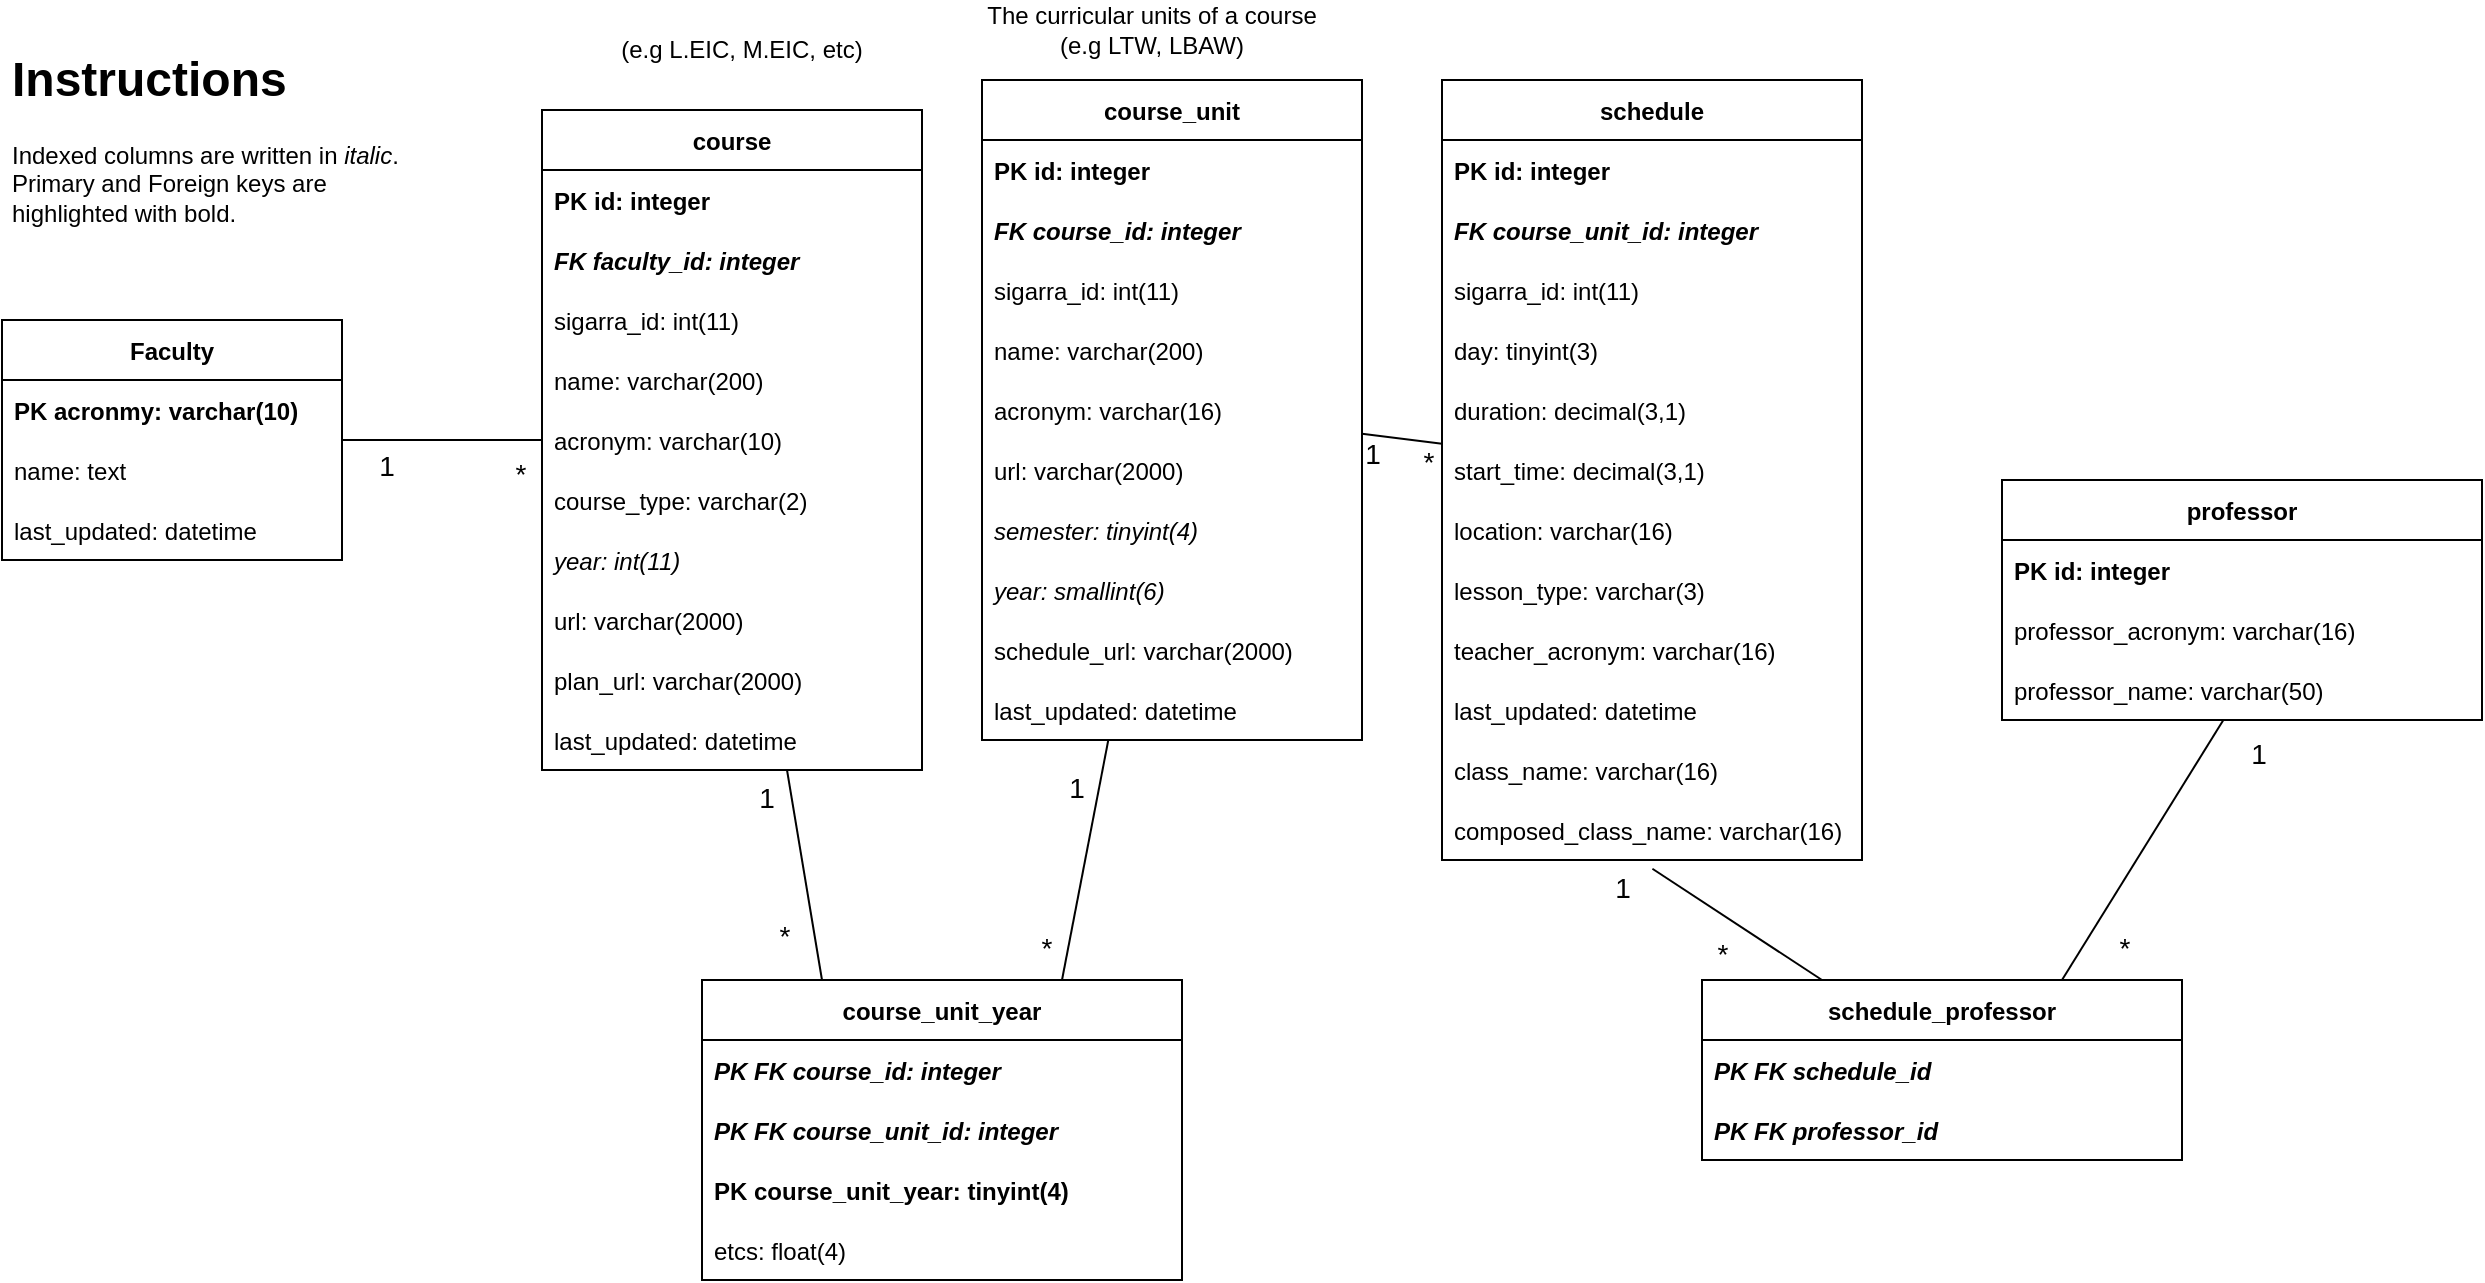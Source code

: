 <mxfile>
    <diagram id="CuWUCVB4PWwjptIz1WBI" name="Page-1">
        <mxGraphModel dx="1533" dy="284" grid="1" gridSize="10" guides="1" tooltips="1" connect="1" arrows="1" fold="1" page="1" pageScale="1" pageWidth="850" pageHeight="1100" math="0" shadow="0">
            <root>
                <mxCell id="0"/>
                <mxCell id="1" parent="0"/>
                <mxCell id="2" value="course_unit" style="swimlane;fontStyle=1;childLayout=stackLayout;horizontal=1;startSize=30;horizontalStack=0;resizeParent=1;resizeParentMax=0;resizeLast=0;collapsible=1;marginBottom=0;" parent="1" vertex="1">
                    <mxGeometry x="330" y="170" width="190" height="330" as="geometry"/>
                </mxCell>
                <mxCell id="3" value="PK id: integer" style="text;strokeColor=none;fillColor=none;align=left;verticalAlign=middle;spacingLeft=4;spacingRight=4;overflow=hidden;points=[[0,0.5],[1,0.5]];portConstraint=eastwest;rotatable=0;fontStyle=1" parent="2" vertex="1">
                    <mxGeometry y="30" width="190" height="30" as="geometry"/>
                </mxCell>
                <mxCell id="5" value="FK course_id: integer" style="text;strokeColor=none;fillColor=none;align=left;verticalAlign=middle;spacingLeft=4;spacingRight=4;overflow=hidden;points=[[0,0.5],[1,0.5]];portConstraint=eastwest;rotatable=0;fontStyle=3" parent="2" vertex="1">
                    <mxGeometry y="60" width="190" height="30" as="geometry"/>
                </mxCell>
                <mxCell id="4" value="sigarra_id: int(11)" style="text;strokeColor=none;fillColor=none;align=left;verticalAlign=middle;spacingLeft=4;spacingRight=4;overflow=hidden;points=[[0,0.5],[1,0.5]];portConstraint=eastwest;rotatable=0;fontStyle=0" parent="2" vertex="1">
                    <mxGeometry y="90" width="190" height="30" as="geometry"/>
                </mxCell>
                <mxCell id="8" value="name: varchar(200)" style="text;strokeColor=none;fillColor=none;align=left;verticalAlign=middle;spacingLeft=4;spacingRight=4;overflow=hidden;points=[[0,0.5],[1,0.5]];portConstraint=eastwest;rotatable=0;" parent="2" vertex="1">
                    <mxGeometry y="120" width="190" height="30" as="geometry"/>
                </mxCell>
                <mxCell id="9" value="acronym: varchar(16)" style="text;strokeColor=none;fillColor=none;align=left;verticalAlign=middle;spacingLeft=4;spacingRight=4;overflow=hidden;points=[[0,0.5],[1,0.5]];portConstraint=eastwest;rotatable=0;" parent="2" vertex="1">
                    <mxGeometry y="150" width="190" height="30" as="geometry"/>
                </mxCell>
                <mxCell id="10" value="url: varchar(2000)" style="text;strokeColor=none;fillColor=none;align=left;verticalAlign=middle;spacingLeft=4;spacingRight=4;overflow=hidden;points=[[0,0.5],[1,0.5]];portConstraint=eastwest;rotatable=0;" parent="2" vertex="1">
                    <mxGeometry y="180" width="190" height="30" as="geometry"/>
                </mxCell>
                <mxCell id="12" value="semester: tinyint(4)" style="text;strokeColor=none;fillColor=none;align=left;verticalAlign=middle;spacingLeft=4;spacingRight=4;overflow=hidden;points=[[0,0.5],[1,0.5]];portConstraint=eastwest;rotatable=0;fontStyle=2" parent="2" vertex="1">
                    <mxGeometry y="210" width="190" height="30" as="geometry"/>
                </mxCell>
                <mxCell id="13" value="year: smallint(6)" style="text;strokeColor=none;fillColor=none;align=left;verticalAlign=middle;spacingLeft=4;spacingRight=4;overflow=hidden;points=[[0,0.5],[1,0.5]];portConstraint=eastwest;rotatable=0;fontStyle=2" parent="2" vertex="1">
                    <mxGeometry y="240" width="190" height="30" as="geometry"/>
                </mxCell>
                <mxCell id="14" value="schedule_url: varchar(2000)" style="text;strokeColor=none;fillColor=none;align=left;verticalAlign=middle;spacingLeft=4;spacingRight=4;overflow=hidden;points=[[0,0.5],[1,0.5]];portConstraint=eastwest;rotatable=0;" parent="2" vertex="1">
                    <mxGeometry y="270" width="190" height="30" as="geometry"/>
                </mxCell>
                <mxCell id="15" value="last_updated: datetime" style="text;strokeColor=none;fillColor=none;align=left;verticalAlign=middle;spacingLeft=4;spacingRight=4;overflow=hidden;points=[[0,0.5],[1,0.5]];portConstraint=eastwest;rotatable=0;" parent="2" vertex="1">
                    <mxGeometry y="300" width="190" height="30" as="geometry"/>
                </mxCell>
                <mxCell id="7" value="The curricular units of a course (e.g LTW, LBAW)" style="text;html=1;strokeColor=none;fillColor=none;align=center;verticalAlign=middle;whiteSpace=wrap;rounded=0;" parent="1" vertex="1">
                    <mxGeometry x="330.0" y="130" width="170" height="30" as="geometry"/>
                </mxCell>
                <mxCell id="16" value="&lt;h1&gt;Instructions&lt;/h1&gt;&lt;p&gt;Indexed columns are written in &lt;i&gt;italic&lt;/i&gt;. Primary and Foreign keys are highlighted with bold.&amp;nbsp;&lt;span&gt;&amp;nbsp;&lt;/span&gt;&lt;/p&gt;" style="text;html=1;strokeColor=none;fillColor=none;spacing=5;spacingTop=-20;whiteSpace=wrap;overflow=hidden;rounded=0;" parent="1" vertex="1">
                    <mxGeometry x="-160" y="150" width="210" height="110" as="geometry"/>
                </mxCell>
                <mxCell id="29" style="edgeStyle=none;html=1;endArrow=none;endFill=0;" parent="1" source="17" target="2" edge="1">
                    <mxGeometry relative="1" as="geometry"/>
                </mxCell>
                <mxCell id="30" value="&lt;font style=&quot;font-size: 14px&quot;&gt;1&lt;/font&gt;" style="edgeLabel;html=1;align=center;verticalAlign=middle;resizable=0;points=[];" parent="29" vertex="1" connectable="0">
                    <mxGeometry x="0.861" y="3" relative="1" as="geometry">
                        <mxPoint x="2" y="7" as="offset"/>
                    </mxGeometry>
                </mxCell>
                <mxCell id="31" value="&lt;font style=&quot;font-size: 14px&quot;&gt;*&lt;/font&gt;" style="edgeLabel;html=1;align=center;verticalAlign=middle;resizable=0;points=[];" parent="29" vertex="1" connectable="0">
                    <mxGeometry x="-0.73" relative="1" as="geometry">
                        <mxPoint x="-2" y="10" as="offset"/>
                    </mxGeometry>
                </mxCell>
                <mxCell id="17" value="schedule" style="swimlane;fontStyle=1;childLayout=stackLayout;horizontal=1;startSize=30;horizontalStack=0;resizeParent=1;resizeParentMax=0;resizeLast=0;collapsible=1;marginBottom=0;" parent="1" vertex="1">
                    <mxGeometry x="560" y="170" width="210" height="390" as="geometry"/>
                </mxCell>
                <mxCell id="18" value="PK id: integer" style="text;strokeColor=none;fillColor=none;align=left;verticalAlign=middle;spacingLeft=4;spacingRight=4;overflow=hidden;points=[[0,0.5],[1,0.5]];portConstraint=eastwest;rotatable=0;fontStyle=1" parent="17" vertex="1">
                    <mxGeometry y="30" width="210" height="30" as="geometry"/>
                </mxCell>
                <mxCell id="25" value="FK course_unit_id: integer" style="text;strokeColor=none;fillColor=none;align=left;verticalAlign=middle;spacingLeft=4;spacingRight=4;overflow=hidden;points=[[0,0.5],[1,0.5]];portConstraint=eastwest;rotatable=0;fontStyle=3" parent="17" vertex="1">
                    <mxGeometry y="60" width="210" height="30" as="geometry"/>
                </mxCell>
                <mxCell id="81" value="sigarra_id: int(11)" style="text;strokeColor=none;fillColor=none;align=left;verticalAlign=middle;spacingLeft=4;spacingRight=4;overflow=hidden;points=[[0,0.5],[1,0.5]];portConstraint=eastwest;rotatable=0;fontStyle=0" vertex="1" parent="17">
                    <mxGeometry y="90" width="210" height="30" as="geometry"/>
                </mxCell>
                <mxCell id="19" value="day: tinyint(3)" style="text;strokeColor=none;fillColor=none;align=left;verticalAlign=middle;spacingLeft=4;spacingRight=4;overflow=hidden;points=[[0,0.5],[1,0.5]];portConstraint=eastwest;rotatable=0;" parent="17" vertex="1">
                    <mxGeometry y="120" width="210" height="30" as="geometry"/>
                </mxCell>
                <mxCell id="20" value="duration: decimal(3,1)" style="text;strokeColor=none;fillColor=none;align=left;verticalAlign=middle;spacingLeft=4;spacingRight=4;overflow=hidden;points=[[0,0.5],[1,0.5]];portConstraint=eastwest;rotatable=0;" parent="17" vertex="1">
                    <mxGeometry y="150" width="210" height="30" as="geometry"/>
                </mxCell>
                <mxCell id="21" value="start_time: decimal(3,1)" style="text;strokeColor=none;fillColor=none;align=left;verticalAlign=middle;spacingLeft=4;spacingRight=4;overflow=hidden;points=[[0,0.5],[1,0.5]];portConstraint=eastwest;rotatable=0;" parent="17" vertex="1">
                    <mxGeometry y="180" width="210" height="30" as="geometry"/>
                </mxCell>
                <mxCell id="22" value="location: varchar(16)" style="text;strokeColor=none;fillColor=none;align=left;verticalAlign=middle;spacingLeft=4;spacingRight=4;overflow=hidden;points=[[0,0.5],[1,0.5]];portConstraint=eastwest;rotatable=0;" parent="17" vertex="1">
                    <mxGeometry y="210" width="210" height="30" as="geometry"/>
                </mxCell>
                <mxCell id="23" value="lesson_type: varchar(3)" style="text;strokeColor=none;fillColor=none;align=left;verticalAlign=middle;spacingLeft=4;spacingRight=4;overflow=hidden;points=[[0,0.5],[1,0.5]];portConstraint=eastwest;rotatable=0;" parent="17" vertex="1">
                    <mxGeometry y="240" width="210" height="30" as="geometry"/>
                </mxCell>
                <mxCell id="24" value="teacher_acronym: varchar(16)" style="text;strokeColor=none;fillColor=none;align=left;verticalAlign=middle;spacingLeft=4;spacingRight=4;overflow=hidden;points=[[0,0.5],[1,0.5]];portConstraint=eastwest;rotatable=0;" parent="17" vertex="1">
                    <mxGeometry y="270" width="210" height="30" as="geometry"/>
                </mxCell>
                <mxCell id="26" value="last_updated: datetime" style="text;strokeColor=none;fillColor=none;align=left;verticalAlign=middle;spacingLeft=4;spacingRight=4;overflow=hidden;points=[[0,0.5],[1,0.5]];portConstraint=eastwest;rotatable=0;" parent="17" vertex="1">
                    <mxGeometry y="300" width="210" height="30" as="geometry"/>
                </mxCell>
                <mxCell id="27" value="class_name: varchar(16)" style="text;strokeColor=none;fillColor=none;align=left;verticalAlign=middle;spacingLeft=4;spacingRight=4;overflow=hidden;points=[[0,0.5],[1,0.5]];portConstraint=eastwest;rotatable=0;" parent="17" vertex="1">
                    <mxGeometry y="330" width="210" height="30" as="geometry"/>
                </mxCell>
                <mxCell id="28" value="composed_class_name: varchar(16)" style="text;strokeColor=none;fillColor=none;align=left;verticalAlign=middle;spacingLeft=4;spacingRight=4;overflow=hidden;points=[[0,0.5],[1,0.5]];portConstraint=eastwest;rotatable=0;" parent="17" vertex="1">
                    <mxGeometry y="360" width="210" height="30" as="geometry"/>
                </mxCell>
                <mxCell id="32" value="course" style="swimlane;fontStyle=1;childLayout=stackLayout;horizontal=1;startSize=30;horizontalStack=0;resizeParent=1;resizeParentMax=0;resizeLast=0;collapsible=1;marginBottom=0;" parent="1" vertex="1">
                    <mxGeometry x="110" y="185" width="190" height="330" as="geometry"/>
                </mxCell>
                <mxCell id="33" value="PK id: integer" style="text;strokeColor=none;fillColor=none;align=left;verticalAlign=middle;spacingLeft=4;spacingRight=4;overflow=hidden;points=[[0,0.5],[1,0.5]];portConstraint=eastwest;rotatable=0;fontStyle=1" parent="32" vertex="1">
                    <mxGeometry y="30" width="190" height="30" as="geometry"/>
                </mxCell>
                <mxCell id="35" value="FK faculty_id: integer" style="text;strokeColor=none;fillColor=none;align=left;verticalAlign=middle;spacingLeft=4;spacingRight=4;overflow=hidden;points=[[0,0.5],[1,0.5]];portConstraint=eastwest;rotatable=0;fontStyle=3" parent="32" vertex="1">
                    <mxGeometry y="60" width="190" height="30" as="geometry"/>
                </mxCell>
                <mxCell id="34" value="sigarra_id: int(11)" style="text;strokeColor=none;fillColor=none;align=left;verticalAlign=middle;spacingLeft=4;spacingRight=4;overflow=hidden;points=[[0,0.5],[1,0.5]];portConstraint=eastwest;rotatable=0;fontStyle=0" parent="32" vertex="1">
                    <mxGeometry y="90" width="190" height="30" as="geometry"/>
                </mxCell>
                <mxCell id="36" value="name: varchar(200)" style="text;strokeColor=none;fillColor=none;align=left;verticalAlign=middle;spacingLeft=4;spacingRight=4;overflow=hidden;points=[[0,0.5],[1,0.5]];portConstraint=eastwest;rotatable=0;fontStyle=0" parent="32" vertex="1">
                    <mxGeometry y="120" width="190" height="30" as="geometry"/>
                </mxCell>
                <mxCell id="37" value="acronym: varchar(10)" style="text;strokeColor=none;fillColor=none;align=left;verticalAlign=middle;spacingLeft=4;spacingRight=4;overflow=hidden;points=[[0,0.5],[1,0.5]];portConstraint=eastwest;rotatable=0;fontStyle=0" parent="32" vertex="1">
                    <mxGeometry y="150" width="190" height="30" as="geometry"/>
                </mxCell>
                <mxCell id="38" value="course_type: varchar(2)" style="text;strokeColor=none;fillColor=none;align=left;verticalAlign=middle;spacingLeft=4;spacingRight=4;overflow=hidden;points=[[0,0.5],[1,0.5]];portConstraint=eastwest;rotatable=0;fontStyle=0" parent="32" vertex="1">
                    <mxGeometry y="180" width="190" height="30" as="geometry"/>
                </mxCell>
                <mxCell id="39" value="year: int(11)" style="text;strokeColor=none;fillColor=none;align=left;verticalAlign=middle;spacingLeft=4;spacingRight=4;overflow=hidden;points=[[0,0.5],[1,0.5]];portConstraint=eastwest;rotatable=0;fontStyle=2" parent="32" vertex="1">
                    <mxGeometry y="210" width="190" height="30" as="geometry"/>
                </mxCell>
                <mxCell id="40" value="url: varchar(2000)" style="text;strokeColor=none;fillColor=none;align=left;verticalAlign=middle;spacingLeft=4;spacingRight=4;overflow=hidden;points=[[0,0.5],[1,0.5]];portConstraint=eastwest;rotatable=0;fontStyle=0" parent="32" vertex="1">
                    <mxGeometry y="240" width="190" height="30" as="geometry"/>
                </mxCell>
                <mxCell id="41" value="plan_url: varchar(2000)" style="text;strokeColor=none;fillColor=none;align=left;verticalAlign=middle;spacingLeft=4;spacingRight=4;overflow=hidden;points=[[0,0.5],[1,0.5]];portConstraint=eastwest;rotatable=0;fontStyle=0" parent="32" vertex="1">
                    <mxGeometry y="270" width="190" height="30" as="geometry"/>
                </mxCell>
                <mxCell id="42" value="last_updated: datetime" style="text;strokeColor=none;fillColor=none;align=left;verticalAlign=middle;spacingLeft=4;spacingRight=4;overflow=hidden;points=[[0,0.5],[1,0.5]];portConstraint=eastwest;rotatable=0;fontStyle=0" parent="32" vertex="1">
                    <mxGeometry y="300" width="190" height="30" as="geometry"/>
                </mxCell>
                <mxCell id="49" value="(e.g L.EIC, M.EIC, etc)" style="text;html=1;strokeColor=none;fillColor=none;align=center;verticalAlign=middle;whiteSpace=wrap;rounded=0;" parent="1" vertex="1">
                    <mxGeometry x="125.0" y="140" width="170" height="30" as="geometry"/>
                </mxCell>
                <mxCell id="61" style="edgeStyle=none;html=1;endArrow=none;endFill=0;" parent="1" source="50" target="32" edge="1">
                    <mxGeometry relative="1" as="geometry"/>
                </mxCell>
                <mxCell id="63" value="1" style="edgeLabel;html=1;align=center;verticalAlign=middle;resizable=0;points=[];fontSize=14;" parent="61" vertex="1" connectable="0">
                    <mxGeometry x="-0.4" y="-5" relative="1" as="geometry">
                        <mxPoint x="-8" y="8" as="offset"/>
                    </mxGeometry>
                </mxCell>
                <mxCell id="50" value="Faculty" style="swimlane;fontStyle=1;childLayout=stackLayout;horizontal=1;startSize=30;horizontalStack=0;resizeParent=1;resizeParentMax=0;resizeLast=0;collapsible=1;marginBottom=0;" parent="1" vertex="1">
                    <mxGeometry x="-160" y="290" width="170" height="120" as="geometry"/>
                </mxCell>
                <mxCell id="52" value="PK acronmy: varchar(10)" style="text;strokeColor=none;fillColor=none;align=left;verticalAlign=middle;spacingLeft=4;spacingRight=4;overflow=hidden;points=[[0,0.5],[1,0.5]];portConstraint=eastwest;rotatable=0;fontStyle=1" parent="50" vertex="1">
                    <mxGeometry y="30" width="170" height="30" as="geometry"/>
                </mxCell>
                <mxCell id="53" value="name: text" style="text;strokeColor=none;fillColor=none;align=left;verticalAlign=middle;spacingLeft=4;spacingRight=4;overflow=hidden;points=[[0,0.5],[1,0.5]];portConstraint=eastwest;rotatable=0;fontStyle=0" parent="50" vertex="1">
                    <mxGeometry y="60" width="170" height="30" as="geometry"/>
                </mxCell>
                <mxCell id="54" value="last_updated: datetime" style="text;strokeColor=none;fillColor=none;align=left;verticalAlign=middle;spacingLeft=4;spacingRight=4;overflow=hidden;points=[[0,0.5],[1,0.5]];portConstraint=eastwest;rotatable=0;fontStyle=0" parent="50" vertex="1">
                    <mxGeometry y="90" width="170" height="30" as="geometry"/>
                </mxCell>
                <mxCell id="64" value="*" style="edgeLabel;html=1;align=center;verticalAlign=middle;resizable=0;points=[];fontSize=14;" parent="1" vertex="1" connectable="0">
                    <mxGeometry x="102" y="364" as="geometry">
                        <mxPoint x="-3" y="3" as="offset"/>
                    </mxGeometry>
                </mxCell>
                <mxCell id="bfjoCroqlO3D03X-d8Di-65" value="course_unit_year" style="swimlane;fontStyle=1;childLayout=stackLayout;horizontal=1;startSize=30;horizontalStack=0;resizeParent=1;resizeParentMax=0;resizeLast=0;collapsible=1;marginBottom=0;" parent="1" vertex="1">
                    <mxGeometry x="190" y="620" width="240" height="150" as="geometry"/>
                </mxCell>
                <mxCell id="bfjoCroqlO3D03X-d8Di-66" value="PK FK course_id: integer" style="text;strokeColor=none;fillColor=none;align=left;verticalAlign=middle;spacingLeft=4;spacingRight=4;overflow=hidden;points=[[0,0.5],[1,0.5]];portConstraint=eastwest;rotatable=0;fontStyle=3" parent="bfjoCroqlO3D03X-d8Di-65" vertex="1">
                    <mxGeometry y="30" width="240" height="30" as="geometry"/>
                </mxCell>
                <mxCell id="bfjoCroqlO3D03X-d8Di-67" value="PK FK course_unit_id: integer" style="text;strokeColor=none;fillColor=none;align=left;verticalAlign=middle;spacingLeft=4;spacingRight=4;overflow=hidden;points=[[0,0.5],[1,0.5]];portConstraint=eastwest;rotatable=0;fontStyle=3" parent="bfjoCroqlO3D03X-d8Di-65" vertex="1">
                    <mxGeometry y="60" width="240" height="30" as="geometry"/>
                </mxCell>
                <mxCell id="bfjoCroqlO3D03X-d8Di-68" value="PK course_unit_year: tinyint(4)" style="text;strokeColor=none;fillColor=none;align=left;verticalAlign=middle;spacingLeft=4;spacingRight=4;overflow=hidden;points=[[0,0.5],[1,0.5]];portConstraint=eastwest;rotatable=0;fontStyle=1" parent="bfjoCroqlO3D03X-d8Di-65" vertex="1">
                    <mxGeometry y="90" width="240" height="30" as="geometry"/>
                </mxCell>
                <mxCell id="80" value="etcs: float(4) " style="text;strokeColor=none;fillColor=none;align=left;verticalAlign=middle;spacingLeft=4;spacingRight=4;overflow=hidden;points=[[0,0.5],[1,0.5]];portConstraint=eastwest;rotatable=0;fontStyle=0" vertex="1" parent="bfjoCroqlO3D03X-d8Di-65">
                    <mxGeometry y="120" width="240" height="30" as="geometry"/>
                </mxCell>
                <mxCell id="bfjoCroqlO3D03X-d8Di-77" value="" style="endArrow=none;html=1;rounded=0;exitX=0.25;exitY=0;exitDx=0;exitDy=0;" parent="1" source="bfjoCroqlO3D03X-d8Di-65" target="32" edge="1">
                    <mxGeometry width="50" height="50" relative="1" as="geometry">
                        <mxPoint x="150" y="580" as="sourcePoint"/>
                        <mxPoint x="200" y="530" as="targetPoint"/>
                    </mxGeometry>
                </mxCell>
                <mxCell id="bfjoCroqlO3D03X-d8Di-79" value="1" style="edgeLabel;html=1;align=center;verticalAlign=middle;resizable=0;points=[];fontSize=14;" parent="bfjoCroqlO3D03X-d8Di-77" vertex="1" connectable="0">
                    <mxGeometry x="0.735" relative="1" as="geometry">
                        <mxPoint x="-13" as="offset"/>
                    </mxGeometry>
                </mxCell>
                <mxCell id="bfjoCroqlO3D03X-d8Di-81" value="*" style="edgeLabel;html=1;align=center;verticalAlign=middle;resizable=0;points=[];fontSize=14;" parent="bfjoCroqlO3D03X-d8Di-77" vertex="1" connectable="0">
                    <mxGeometry x="-0.59" y="-2" relative="1" as="geometry">
                        <mxPoint x="-18" as="offset"/>
                    </mxGeometry>
                </mxCell>
                <mxCell id="bfjoCroqlO3D03X-d8Di-78" value="" style="endArrow=none;html=1;rounded=0;exitX=0.75;exitY=0;exitDx=0;exitDy=0;" parent="1" source="bfjoCroqlO3D03X-d8Di-65" target="2" edge="1">
                    <mxGeometry width="50" height="50" relative="1" as="geometry">
                        <mxPoint x="299" y="630" as="sourcePoint"/>
                        <mxPoint x="263" y="525" as="targetPoint"/>
                    </mxGeometry>
                </mxCell>
                <mxCell id="bfjoCroqlO3D03X-d8Di-82" value="1" style="edgeLabel;html=1;align=center;verticalAlign=middle;resizable=0;points=[];fontSize=14;" parent="bfjoCroqlO3D03X-d8Di-78" vertex="1" connectable="0">
                    <mxGeometry x="0.604" y="-1" relative="1" as="geometry">
                        <mxPoint x="-13" as="offset"/>
                    </mxGeometry>
                </mxCell>
                <mxCell id="bfjoCroqlO3D03X-d8Di-83" value="*" style="edgeLabel;html=1;align=center;verticalAlign=middle;resizable=0;points=[];fontSize=14;" parent="bfjoCroqlO3D03X-d8Di-78" vertex="1" connectable="0">
                    <mxGeometry x="-0.611" y="3" relative="1" as="geometry">
                        <mxPoint x="-10" y="8" as="offset"/>
                    </mxGeometry>
                </mxCell>
                <mxCell id="65" value="professor" style="swimlane;fontStyle=1;childLayout=stackLayout;horizontal=1;startSize=30;horizontalStack=0;resizeParent=1;resizeParentMax=0;resizeLast=0;collapsible=1;marginBottom=0;" vertex="1" parent="1">
                    <mxGeometry x="840" y="370" width="240" height="120" as="geometry"/>
                </mxCell>
                <mxCell id="82" value="PK id: integer" style="text;strokeColor=none;fillColor=none;align=left;verticalAlign=middle;spacingLeft=4;spacingRight=4;overflow=hidden;points=[[0,0.5],[1,0.5]];portConstraint=eastwest;rotatable=0;fontStyle=1" vertex="1" parent="65">
                    <mxGeometry y="30" width="240" height="30" as="geometry"/>
                </mxCell>
                <mxCell id="66" value="professor_acronym: varchar(16)" style="text;strokeColor=none;fillColor=none;align=left;verticalAlign=middle;spacingLeft=4;spacingRight=4;overflow=hidden;points=[[0,0.5],[1,0.5]];portConstraint=eastwest;rotatable=0;fontStyle=0" vertex="1" parent="65">
                    <mxGeometry y="60" width="240" height="30" as="geometry"/>
                </mxCell>
                <mxCell id="67" value="professor_name: varchar(50)" style="text;strokeColor=none;fillColor=none;align=left;verticalAlign=middle;spacingLeft=4;spacingRight=4;overflow=hidden;points=[[0,0.5],[1,0.5]];portConstraint=eastwest;rotatable=0;fontStyle=0" vertex="1" parent="65">
                    <mxGeometry y="90" width="240" height="30" as="geometry"/>
                </mxCell>
                <mxCell id="69" value="schedule_professor" style="swimlane;fontStyle=1;childLayout=stackLayout;horizontal=1;startSize=30;horizontalStack=0;resizeParent=1;resizeParentMax=0;resizeLast=0;collapsible=1;marginBottom=0;" vertex="1" parent="1">
                    <mxGeometry x="690" y="620" width="240" height="90" as="geometry"/>
                </mxCell>
                <mxCell id="70" value="PK FK schedule_id" style="text;strokeColor=none;fillColor=none;align=left;verticalAlign=middle;spacingLeft=4;spacingRight=4;overflow=hidden;points=[[0,0.5],[1,0.5]];portConstraint=eastwest;rotatable=0;fontStyle=3" vertex="1" parent="69">
                    <mxGeometry y="30" width="240" height="30" as="geometry"/>
                </mxCell>
                <mxCell id="71" value="PK FK professor_id" style="text;strokeColor=none;fillColor=none;align=left;verticalAlign=middle;spacingLeft=4;spacingRight=4;overflow=hidden;points=[[0,0.5],[1,0.5]];portConstraint=eastwest;rotatable=0;fontStyle=3" vertex="1" parent="69">
                    <mxGeometry y="60" width="240" height="30" as="geometry"/>
                </mxCell>
                <mxCell id="73" value="" style="endArrow=none;html=1;entryX=0.501;entryY=1.146;entryDx=0;entryDy=0;entryPerimeter=0;exitX=0.25;exitY=0;exitDx=0;exitDy=0;" edge="1" parent="1" source="69" target="28">
                    <mxGeometry width="50" height="50" relative="1" as="geometry">
                        <mxPoint x="560" y="640" as="sourcePoint"/>
                        <mxPoint x="710" y="180" as="targetPoint"/>
                    </mxGeometry>
                </mxCell>
                <mxCell id="77" value="&lt;span style=&quot;font-size: 14px;&quot;&gt;*&lt;/span&gt;" style="edgeLabel;html=1;align=center;verticalAlign=middle;resizable=0;points=[];" vertex="1" connectable="0" parent="73">
                    <mxGeometry x="-0.57" y="-1" relative="1" as="geometry">
                        <mxPoint x="-32" as="offset"/>
                    </mxGeometry>
                </mxCell>
                <mxCell id="78" value="&lt;font style=&quot;font-size: 14px;&quot;&gt;1&lt;/font&gt;" style="edgeLabel;html=1;align=center;verticalAlign=middle;resizable=0;points=[];" vertex="1" connectable="0" parent="73">
                    <mxGeometry x="0.647" relative="1" as="geometry">
                        <mxPoint x="-30" as="offset"/>
                    </mxGeometry>
                </mxCell>
                <mxCell id="74" value="" style="endArrow=none;html=1;exitX=0.75;exitY=0;exitDx=0;exitDy=0;" edge="1" parent="1" source="69" target="67">
                    <mxGeometry width="50" height="50" relative="1" as="geometry">
                        <mxPoint x="920" y="560" as="sourcePoint"/>
                        <mxPoint x="970" y="510" as="targetPoint"/>
                    </mxGeometry>
                </mxCell>
                <mxCell id="75" value="&lt;span style=&quot;font-size: 14px;&quot;&gt;*&lt;/span&gt;" style="edgeLabel;html=1;align=center;verticalAlign=middle;resizable=0;points=[];" vertex="1" connectable="0" parent="74">
                    <mxGeometry x="-0.787" y="-3" relative="1" as="geometry">
                        <mxPoint x="19" y="-4" as="offset"/>
                    </mxGeometry>
                </mxCell>
                <mxCell id="76" value="&lt;font style=&quot;font-size: 14px;&quot;&gt;1&lt;/font&gt;" style="edgeLabel;html=1;align=center;verticalAlign=middle;resizable=0;points=[];" vertex="1" connectable="0" parent="74">
                    <mxGeometry x="0.829" y="-4" relative="1" as="geometry">
                        <mxPoint x="21" y="4" as="offset"/>
                    </mxGeometry>
                </mxCell>
                <mxCell id="79" style="text;strokeColor=none;fillColor=none;align=left;verticalAlign=middle;spacingLeft=4;spacingRight=4;overflow=hidden;points=[[0,0.5],[1,0.5]];portConstraint=eastwest;rotatable=0;fontStyle=3" vertex="1" parent="1">
                    <mxGeometry x="190" y="650" width="240" height="30" as="geometry"/>
                </mxCell>
            </root>
        </mxGraphModel>
    </diagram>
</mxfile>